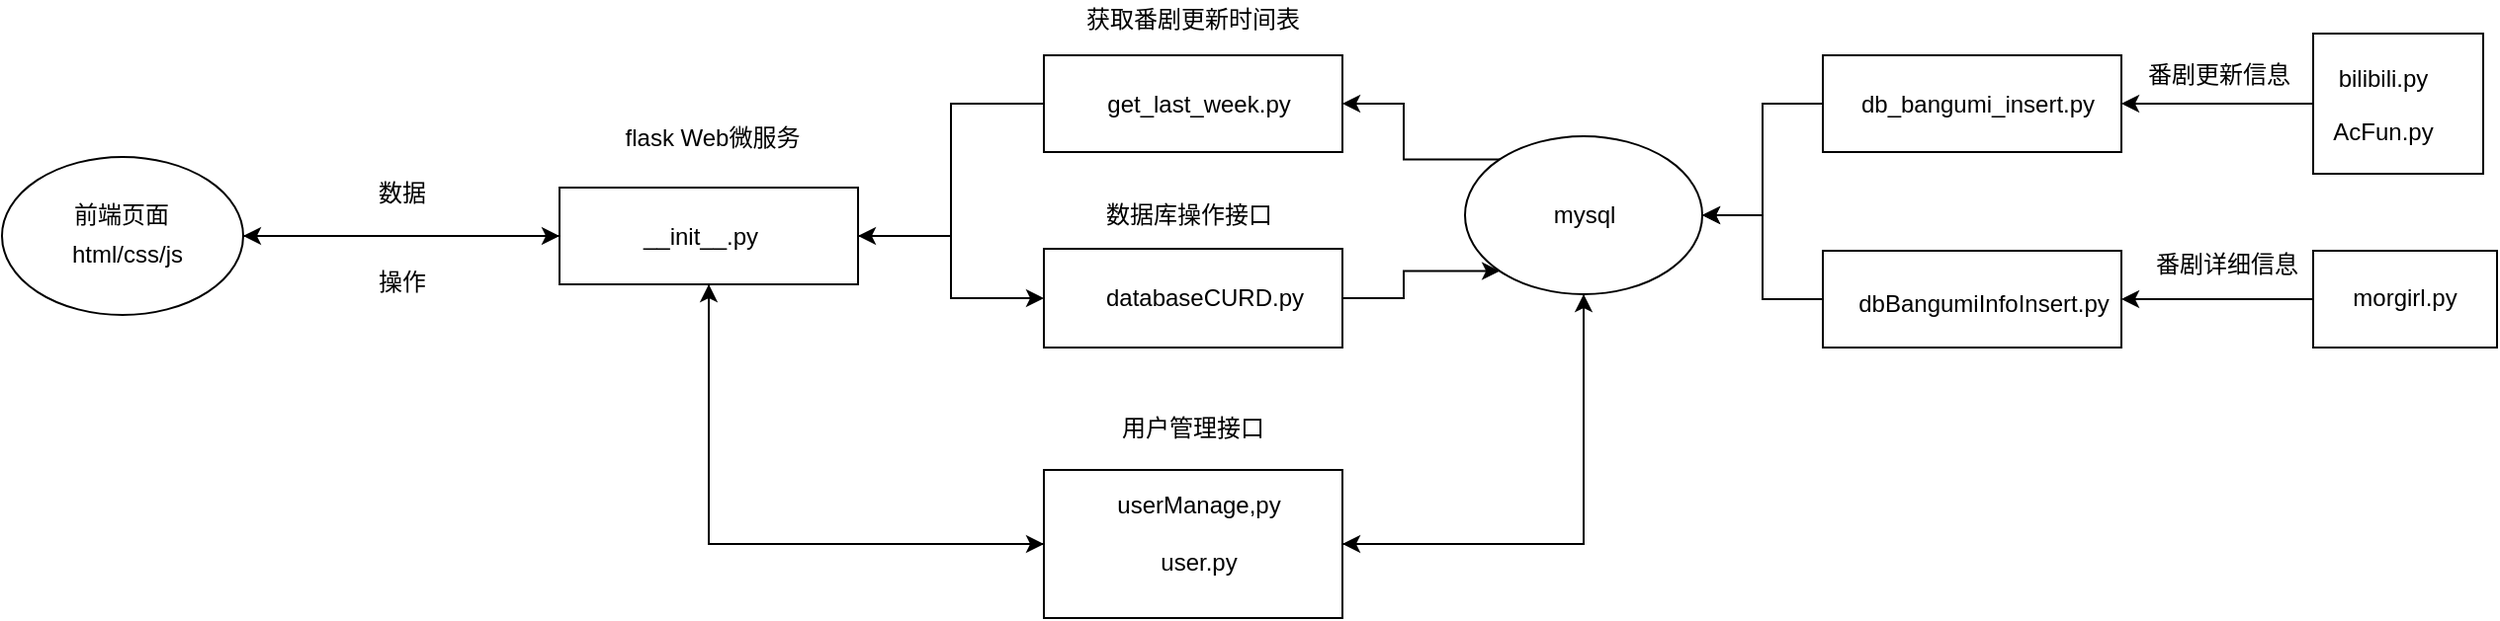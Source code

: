 <mxfile>
    <diagram id="4gUqGH9NaUpTghB241cQ" name="Page-1">
        <mxGraphModel dx="1156" dy="790" grid="0" gridSize="10" guides="1" tooltips="1" connect="1" arrows="1" fold="1" page="1" pageScale="1" pageWidth="900" pageHeight="1600" background="#ffffff" math="0" shadow="0">
            <root>
                <mxCell id="0"/>
                <mxCell id="1" parent="0"/>
                <mxCell id="5" value="&lt;font color=&quot;#000000&quot;&gt;mysql&lt;/font&gt;" style="text;html=1;strokeColor=none;fillColor=none;align=center;verticalAlign=middle;whiteSpace=wrap;rounded=0;" vertex="1" parent="1">
                    <mxGeometry x="1037.5" y="423" width="79" height="20" as="geometry"/>
                </mxCell>
                <mxCell id="27" style="edgeStyle=orthogonalEdgeStyle;rounded=0;orthogonalLoop=1;jettySize=auto;html=1;exitX=0;exitY=0;exitDx=0;exitDy=0;entryX=1;entryY=0.5;entryDx=0;entryDy=0;strokeColor=#000000;" edge="1" parent="1" source="6" target="25">
                    <mxGeometry relative="1" as="geometry"/>
                </mxCell>
                <mxCell id="49" style="edgeStyle=orthogonalEdgeStyle;rounded=0;orthogonalLoop=1;jettySize=auto;html=1;exitX=0.5;exitY=1;exitDx=0;exitDy=0;entryX=1;entryY=0.5;entryDx=0;entryDy=0;strokeColor=#000000;" edge="1" parent="1" source="6" target="44">
                    <mxGeometry relative="1" as="geometry"/>
                </mxCell>
                <mxCell id="6" value="" style="ellipse;whiteSpace=wrap;html=1;fillColor=none;strokeColor=#000000;" vertex="1" parent="1">
                    <mxGeometry x="1017" y="393" width="120" height="80" as="geometry"/>
                </mxCell>
                <mxCell id="7" value="&lt;font color=&quot;#000000&quot;&gt;bilibili.py&lt;/font&gt;" style="text;html=1;strokeColor=none;fillColor=none;align=center;verticalAlign=middle;whiteSpace=wrap;rounded=0;" vertex="1" parent="1">
                    <mxGeometry x="1442" y="354" width="79" height="20" as="geometry"/>
                </mxCell>
                <mxCell id="16" value="" style="edgeStyle=orthogonalEdgeStyle;rounded=0;orthogonalLoop=1;jettySize=auto;html=1;entryX=1;entryY=0.5;entryDx=0;entryDy=0;strokeColor=#000000;" edge="1" parent="1" source="8" target="12">
                    <mxGeometry relative="1" as="geometry">
                        <mxPoint x="1362" y="377" as="targetPoint"/>
                    </mxGeometry>
                </mxCell>
                <mxCell id="8" value="" style="rounded=0;whiteSpace=wrap;html=1;fillColor=none;strokeColor=#000000;" vertex="1" parent="1">
                    <mxGeometry x="1446" y="341" width="86" height="71" as="geometry"/>
                </mxCell>
                <mxCell id="9" value="&lt;font color=&quot;#000000&quot;&gt;AcFun.py&lt;/font&gt;" style="text;html=1;strokeColor=none;fillColor=none;align=center;verticalAlign=middle;whiteSpace=wrap;rounded=0;" vertex="1" parent="1">
                    <mxGeometry x="1442" y="381" width="79" height="20" as="geometry"/>
                </mxCell>
                <mxCell id="10" value="&lt;font color=&quot;#000000&quot;&gt;morgirl.py&lt;/font&gt;" style="text;html=1;strokeColor=none;fillColor=none;align=center;verticalAlign=middle;whiteSpace=wrap;rounded=0;" vertex="1" parent="1">
                    <mxGeometry x="1453" y="464.5" width="79" height="20" as="geometry"/>
                </mxCell>
                <mxCell id="17" value="" style="edgeStyle=orthogonalEdgeStyle;rounded=0;orthogonalLoop=1;jettySize=auto;html=1;strokeColor=#000000;entryX=1;entryY=0.5;entryDx=0;entryDy=0;" edge="1" parent="1" source="11" target="14">
                    <mxGeometry relative="1" as="geometry"/>
                </mxCell>
                <mxCell id="11" value="" style="rounded=0;whiteSpace=wrap;html=1;fillColor=none;strokeColor=#000000;" vertex="1" parent="1">
                    <mxGeometry x="1446" y="451" width="93" height="49" as="geometry"/>
                </mxCell>
                <mxCell id="20" style="edgeStyle=orthogonalEdgeStyle;rounded=0;orthogonalLoop=1;jettySize=auto;html=1;exitX=0;exitY=0.5;exitDx=0;exitDy=0;entryX=1;entryY=0.5;entryDx=0;entryDy=0;strokeColor=#000000;" edge="1" parent="1" source="12" target="6">
                    <mxGeometry relative="1" as="geometry"/>
                </mxCell>
                <mxCell id="12" value="" style="rounded=0;whiteSpace=wrap;html=1;fillColor=none;strokeColor=#000000;" vertex="1" parent="1">
                    <mxGeometry x="1198" y="352" width="151" height="49" as="geometry"/>
                </mxCell>
                <mxCell id="13" value="&lt;font color=&quot;#000000&quot;&gt;db_bangumi_insert.py&lt;/font&gt;" style="text;html=1;strokeColor=none;fillColor=none;align=center;verticalAlign=middle;whiteSpace=wrap;rounded=0;" vertex="1" parent="1">
                    <mxGeometry x="1237" y="366.5" width="79" height="20" as="geometry"/>
                </mxCell>
                <mxCell id="21" style="edgeStyle=orthogonalEdgeStyle;rounded=0;orthogonalLoop=1;jettySize=auto;html=1;exitX=0;exitY=0.5;exitDx=0;exitDy=0;entryX=1;entryY=0.5;entryDx=0;entryDy=0;strokeColor=#000000;" edge="1" parent="1" source="14" target="6">
                    <mxGeometry relative="1" as="geometry"/>
                </mxCell>
                <mxCell id="14" value="" style="rounded=0;whiteSpace=wrap;html=1;fillColor=none;strokeColor=#000000;" vertex="1" parent="1">
                    <mxGeometry x="1198" y="451" width="151" height="49" as="geometry"/>
                </mxCell>
                <mxCell id="15" value="&lt;font color=&quot;#000000&quot;&gt;dbBangumiInfoInsert.py&lt;/font&gt;" style="text;html=1;strokeColor=none;fillColor=none;align=center;verticalAlign=middle;whiteSpace=wrap;rounded=0;" vertex="1" parent="1">
                    <mxGeometry x="1240" y="468" width="79" height="20" as="geometry"/>
                </mxCell>
                <mxCell id="18" value="&lt;font color=&quot;#000000&quot;&gt;番剧更新信息&lt;/font&gt;" style="text;html=1;strokeColor=none;fillColor=none;align=center;verticalAlign=middle;whiteSpace=wrap;rounded=0;" vertex="1" parent="1">
                    <mxGeometry x="1359" y="352" width="79" height="20" as="geometry"/>
                </mxCell>
                <mxCell id="19" value="&lt;font color=&quot;#000000&quot;&gt;番剧详细信息&lt;/font&gt;" style="text;html=1;strokeColor=none;fillColor=none;align=center;verticalAlign=middle;whiteSpace=wrap;rounded=0;" vertex="1" parent="1">
                    <mxGeometry x="1363" y="448" width="79" height="20" as="geometry"/>
                </mxCell>
                <mxCell id="33" style="edgeStyle=orthogonalEdgeStyle;rounded=0;orthogonalLoop=1;jettySize=auto;html=1;exitX=1;exitY=0.5;exitDx=0;exitDy=0;entryX=0;entryY=0.5;entryDx=0;entryDy=0;strokeColor=#000000;" edge="1" parent="1" source="22" target="30">
                    <mxGeometry relative="1" as="geometry"/>
                </mxCell>
                <mxCell id="47" style="edgeStyle=orthogonalEdgeStyle;rounded=0;orthogonalLoop=1;jettySize=auto;html=1;exitX=0.5;exitY=1;exitDx=0;exitDy=0;entryX=0;entryY=0.5;entryDx=0;entryDy=0;strokeColor=#000000;" edge="1" parent="1" source="22" target="44">
                    <mxGeometry relative="1" as="geometry"/>
                </mxCell>
                <mxCell id="52" style="edgeStyle=orthogonalEdgeStyle;rounded=0;orthogonalLoop=1;jettySize=auto;html=1;exitX=0;exitY=0.5;exitDx=0;exitDy=0;entryX=1;entryY=0.5;entryDx=0;entryDy=0;strokeColor=#000000;" edge="1" parent="1" source="22" target="36">
                    <mxGeometry relative="1" as="geometry"/>
                </mxCell>
                <mxCell id="22" value="" style="rounded=0;whiteSpace=wrap;html=1;fillColor=none;strokeColor=#000000;" vertex="1" parent="1">
                    <mxGeometry x="559" y="419" width="151" height="49" as="geometry"/>
                </mxCell>
                <mxCell id="23" value="&lt;font color=&quot;#000000&quot;&gt;__init__.py&lt;/font&gt;" style="text;html=1;strokeColor=none;fillColor=none;align=center;verticalAlign=middle;whiteSpace=wrap;rounded=0;" vertex="1" parent="1">
                    <mxGeometry x="591" y="433.5" width="79" height="20" as="geometry"/>
                </mxCell>
                <mxCell id="24" value="&lt;font color=&quot;#000000&quot;&gt;flask Web微服务&lt;/font&gt;" style="text;html=1;strokeColor=none;fillColor=none;align=center;verticalAlign=middle;whiteSpace=wrap;rounded=0;" vertex="1" parent="1">
                    <mxGeometry x="580" y="384" width="113" height="20" as="geometry"/>
                </mxCell>
                <mxCell id="28" style="edgeStyle=orthogonalEdgeStyle;rounded=0;orthogonalLoop=1;jettySize=auto;html=1;exitX=0;exitY=0.5;exitDx=0;exitDy=0;entryX=1;entryY=0.5;entryDx=0;entryDy=0;strokeColor=#000000;" edge="1" parent="1" source="25" target="22">
                    <mxGeometry relative="1" as="geometry"/>
                </mxCell>
                <mxCell id="25" value="" style="rounded=0;whiteSpace=wrap;html=1;fillColor=none;strokeColor=#000000;" vertex="1" parent="1">
                    <mxGeometry x="804" y="352" width="151" height="49" as="geometry"/>
                </mxCell>
                <mxCell id="26" value="&lt;font color=&quot;#000000&quot;&gt;get_last_week.py&lt;/font&gt;" style="text;html=1;strokeColor=none;fillColor=none;align=center;verticalAlign=middle;whiteSpace=wrap;rounded=0;" vertex="1" parent="1">
                    <mxGeometry x="843" y="366.5" width="79" height="20" as="geometry"/>
                </mxCell>
                <mxCell id="29" value="&lt;font color=&quot;#000000&quot;&gt;获取番剧更新时间表&lt;/font&gt;" style="text;html=1;strokeColor=none;fillColor=none;align=center;verticalAlign=middle;whiteSpace=wrap;rounded=0;" vertex="1" parent="1">
                    <mxGeometry x="822" y="324" width="115" height="20" as="geometry"/>
                </mxCell>
                <mxCell id="34" style="edgeStyle=orthogonalEdgeStyle;rounded=0;orthogonalLoop=1;jettySize=auto;html=1;exitX=1;exitY=0.5;exitDx=0;exitDy=0;entryX=0;entryY=1;entryDx=0;entryDy=0;strokeColor=#000000;" edge="1" parent="1" source="30" target="6">
                    <mxGeometry relative="1" as="geometry"/>
                </mxCell>
                <mxCell id="30" value="" style="rounded=0;whiteSpace=wrap;html=1;fillColor=none;strokeColor=#000000;" vertex="1" parent="1">
                    <mxGeometry x="804" y="450" width="151" height="50" as="geometry"/>
                </mxCell>
                <mxCell id="31" value="&lt;font color=&quot;#000000&quot;&gt;databaseCURD.py&lt;/font&gt;" style="text;html=1;strokeColor=none;fillColor=none;align=center;verticalAlign=middle;whiteSpace=wrap;rounded=0;" vertex="1" parent="1">
                    <mxGeometry x="846" y="464.5" width="79" height="20" as="geometry"/>
                </mxCell>
                <mxCell id="32" value="&lt;font color=&quot;#000000&quot;&gt;数据库操作接口&lt;/font&gt;" style="text;html=1;strokeColor=none;fillColor=none;align=center;verticalAlign=middle;whiteSpace=wrap;rounded=0;" vertex="1" parent="1">
                    <mxGeometry x="820" y="423" width="115" height="20" as="geometry"/>
                </mxCell>
                <mxCell id="35" value="&lt;font color=&quot;#000000&quot;&gt;前端页面&lt;/font&gt;" style="text;html=1;strokeColor=none;fillColor=none;align=center;verticalAlign=middle;whiteSpace=wrap;rounded=0;" vertex="1" parent="1">
                    <mxGeometry x="297.5" y="422.5" width="79" height="20" as="geometry"/>
                </mxCell>
                <mxCell id="37" style="edgeStyle=orthogonalEdgeStyle;rounded=0;orthogonalLoop=1;jettySize=auto;html=1;exitX=1;exitY=0.5;exitDx=0;exitDy=0;strokeColor=#000000;entryX=0;entryY=0.5;entryDx=0;entryDy=0;" edge="1" parent="1" source="36" target="22">
                    <mxGeometry relative="1" as="geometry">
                        <mxPoint x="397" y="433.5" as="targetPoint"/>
                    </mxGeometry>
                </mxCell>
                <mxCell id="36" value="" style="ellipse;whiteSpace=wrap;html=1;fillColor=none;strokeColor=#000000;" vertex="1" parent="1">
                    <mxGeometry x="277" y="403.5" width="122" height="80" as="geometry"/>
                </mxCell>
                <mxCell id="40" value="&lt;font color=&quot;#000000&quot;&gt;数据&lt;/font&gt;" style="text;html=1;strokeColor=none;fillColor=none;align=center;verticalAlign=middle;whiteSpace=wrap;rounded=0;" vertex="1" parent="1">
                    <mxGeometry x="423" y="412" width="113" height="20" as="geometry"/>
                </mxCell>
                <mxCell id="41" value="&lt;font color=&quot;#000000&quot;&gt;操作&lt;/font&gt;" style="text;html=1;strokeColor=none;fillColor=none;align=center;verticalAlign=middle;whiteSpace=wrap;rounded=0;" vertex="1" parent="1">
                    <mxGeometry x="423" y="457" width="113" height="20" as="geometry"/>
                </mxCell>
                <mxCell id="42" value="&lt;font color=&quot;#000000&quot;&gt;userManage,py&lt;/font&gt;" style="text;html=1;strokeColor=none;fillColor=none;align=center;verticalAlign=middle;whiteSpace=wrap;rounded=0;" vertex="1" parent="1">
                    <mxGeometry x="843" y="569.5" width="79" height="20" as="geometry"/>
                </mxCell>
                <mxCell id="43" style="edgeStyle=orthogonalEdgeStyle;rounded=0;orthogonalLoop=1;jettySize=auto;html=1;exitX=0.5;exitY=1;exitDx=0;exitDy=0;strokeColor=#000000;" edge="1" parent="1" source="42" target="42">
                    <mxGeometry relative="1" as="geometry"/>
                </mxCell>
                <mxCell id="48" style="edgeStyle=orthogonalEdgeStyle;rounded=0;orthogonalLoop=1;jettySize=auto;html=1;exitX=1;exitY=0.5;exitDx=0;exitDy=0;entryX=0.5;entryY=1;entryDx=0;entryDy=0;strokeColor=#000000;" edge="1" parent="1" source="44" target="6">
                    <mxGeometry relative="1" as="geometry"/>
                </mxCell>
                <mxCell id="50" style="edgeStyle=orthogonalEdgeStyle;rounded=0;orthogonalLoop=1;jettySize=auto;html=1;exitX=0;exitY=0.5;exitDx=0;exitDy=0;entryX=0.5;entryY=1;entryDx=0;entryDy=0;strokeColor=#000000;" edge="1" parent="1" source="44" target="22">
                    <mxGeometry relative="1" as="geometry"/>
                </mxCell>
                <mxCell id="44" value="" style="rounded=0;whiteSpace=wrap;html=1;fillColor=none;strokeColor=#000000;" vertex="1" parent="1">
                    <mxGeometry x="804" y="562" width="151" height="75" as="geometry"/>
                </mxCell>
                <mxCell id="45" value="&lt;font color=&quot;#000000&quot;&gt;user.py&lt;/font&gt;" style="text;html=1;strokeColor=none;fillColor=none;align=center;verticalAlign=middle;whiteSpace=wrap;rounded=0;" vertex="1" parent="1">
                    <mxGeometry x="843" y="599" width="79" height="20" as="geometry"/>
                </mxCell>
                <mxCell id="46" value="&lt;font color=&quot;#000000&quot;&gt;用户管理接口&lt;/font&gt;" style="text;html=1;strokeColor=none;fillColor=none;align=center;verticalAlign=middle;whiteSpace=wrap;rounded=0;" vertex="1" parent="1">
                    <mxGeometry x="823" y="531" width="113" height="20" as="geometry"/>
                </mxCell>
                <mxCell id="51" value="&lt;font color=&quot;#000000&quot;&gt;html/css/js&lt;/font&gt;" style="text;html=1;strokeColor=none;fillColor=none;align=center;verticalAlign=middle;whiteSpace=wrap;rounded=0;" vertex="1" parent="1">
                    <mxGeometry x="284" y="442.5" width="113" height="20" as="geometry"/>
                </mxCell>
            </root>
        </mxGraphModel>
    </diagram>
</mxfile>